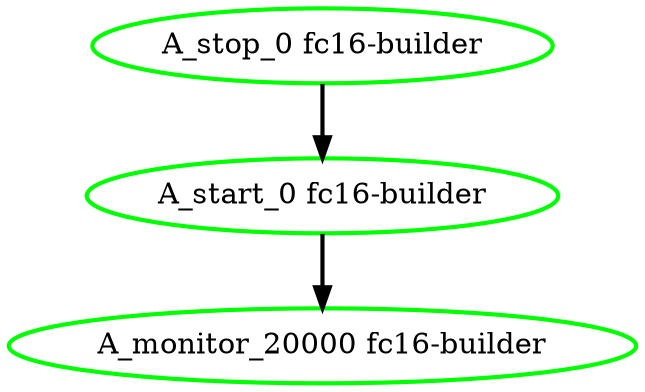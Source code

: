  digraph "g" {
"A_monitor_20000 fc16-builder" [ style=bold color="green" fontcolor="black"]
"A_start_0 fc16-builder" -> "A_monitor_20000 fc16-builder" [ style = bold]
"A_start_0 fc16-builder" [ style=bold color="green" fontcolor="black"]
"A_stop_0 fc16-builder" -> "A_start_0 fc16-builder" [ style = bold]
"A_stop_0 fc16-builder" [ style=bold color="green" fontcolor="black"]
}
